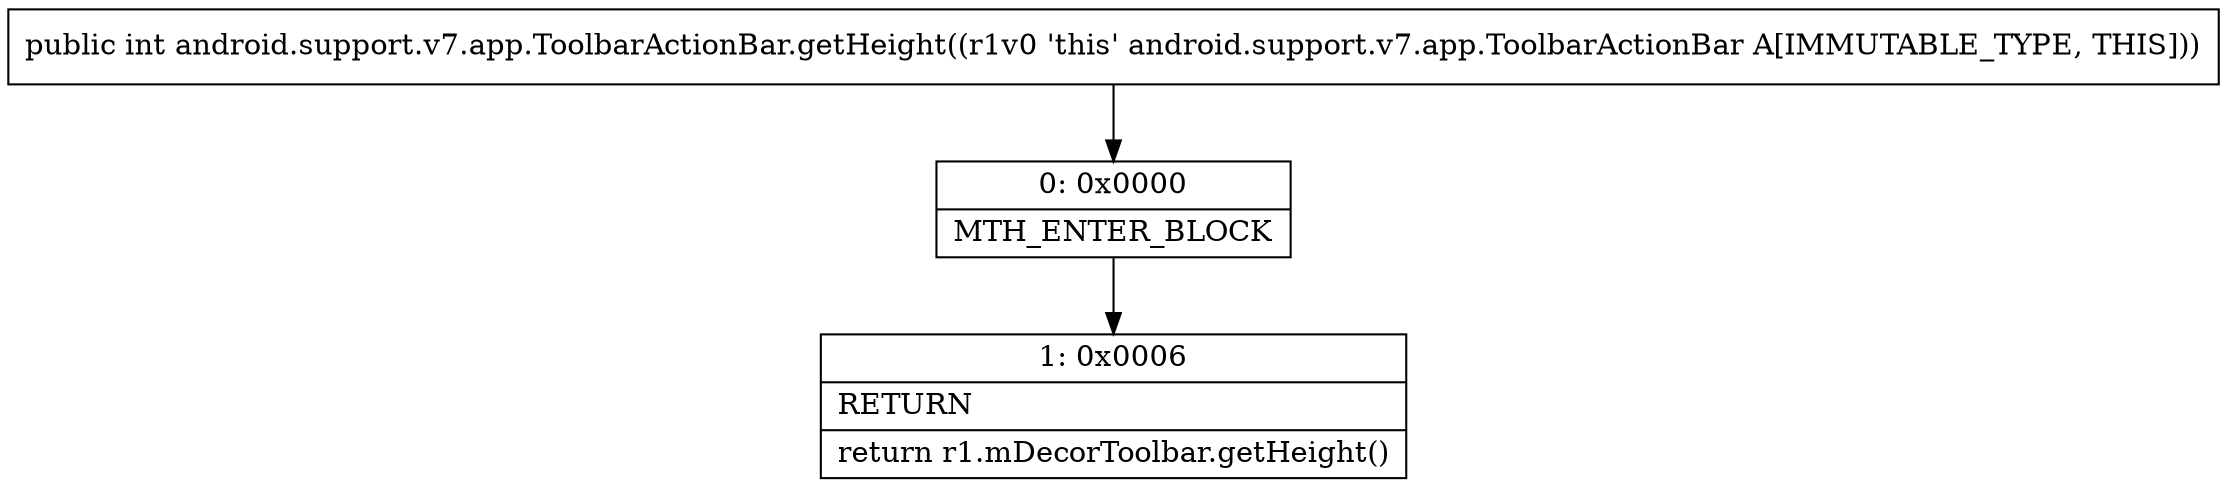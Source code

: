 digraph "CFG forandroid.support.v7.app.ToolbarActionBar.getHeight()I" {
Node_0 [shape=record,label="{0\:\ 0x0000|MTH_ENTER_BLOCK\l}"];
Node_1 [shape=record,label="{1\:\ 0x0006|RETURN\l|return r1.mDecorToolbar.getHeight()\l}"];
MethodNode[shape=record,label="{public int android.support.v7.app.ToolbarActionBar.getHeight((r1v0 'this' android.support.v7.app.ToolbarActionBar A[IMMUTABLE_TYPE, THIS])) }"];
MethodNode -> Node_0;
Node_0 -> Node_1;
}

